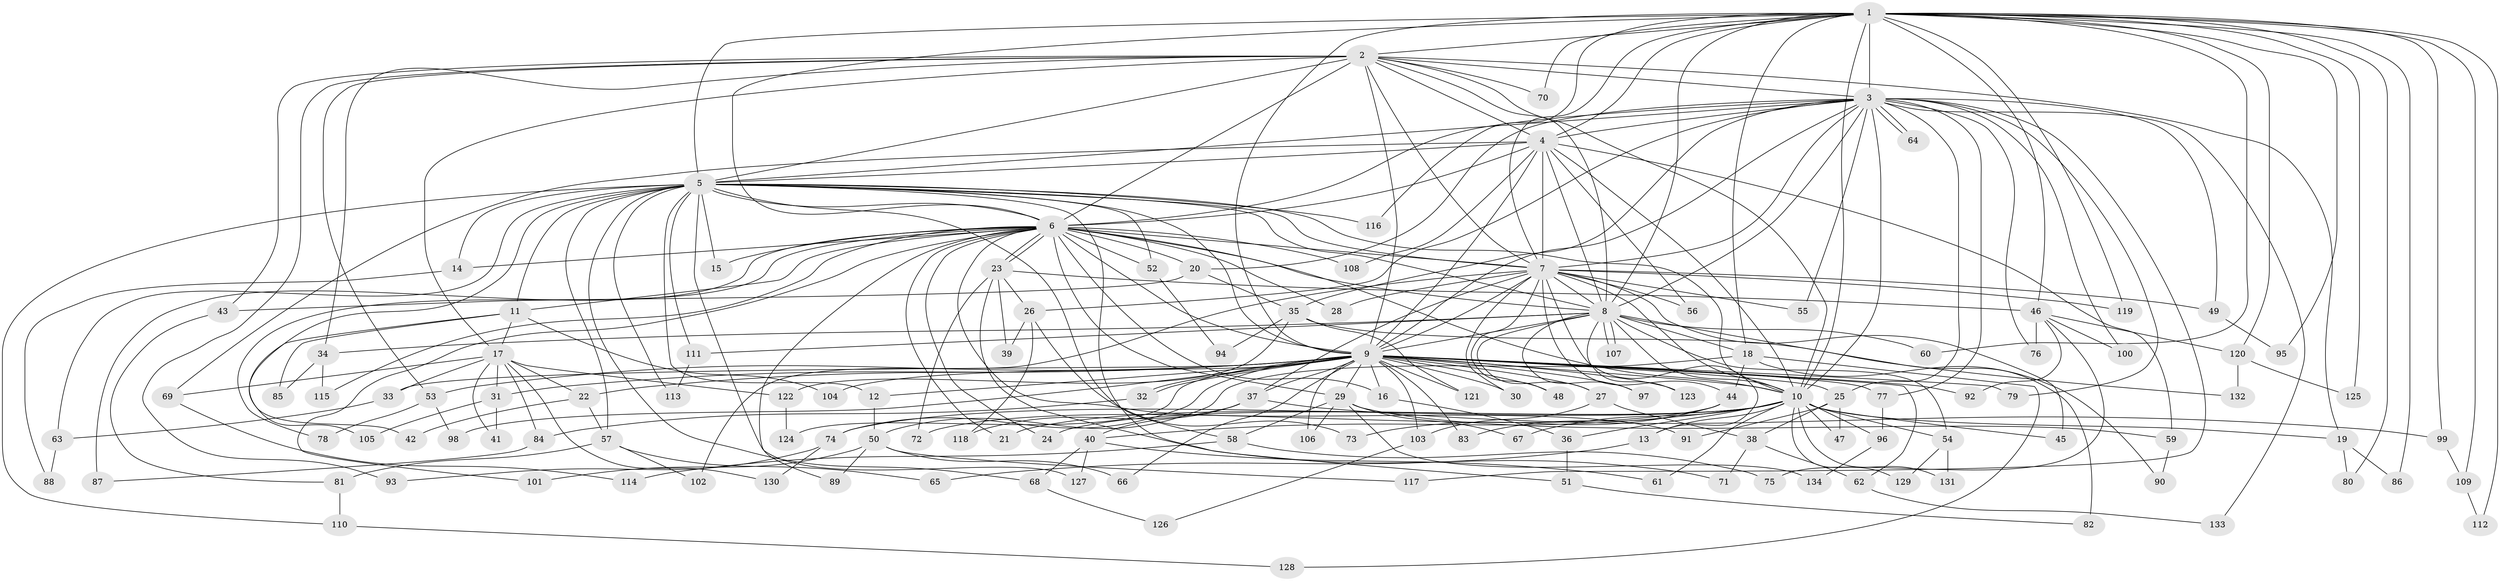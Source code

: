 // Generated by graph-tools (version 1.1) at 2025/35/03/09/25 02:35:05]
// undirected, 134 vertices, 293 edges
graph export_dot {
graph [start="1"]
  node [color=gray90,style=filled];
  1;
  2;
  3;
  4;
  5;
  6;
  7;
  8;
  9;
  10;
  11;
  12;
  13;
  14;
  15;
  16;
  17;
  18;
  19;
  20;
  21;
  22;
  23;
  24;
  25;
  26;
  27;
  28;
  29;
  30;
  31;
  32;
  33;
  34;
  35;
  36;
  37;
  38;
  39;
  40;
  41;
  42;
  43;
  44;
  45;
  46;
  47;
  48;
  49;
  50;
  51;
  52;
  53;
  54;
  55;
  56;
  57;
  58;
  59;
  60;
  61;
  62;
  63;
  64;
  65;
  66;
  67;
  68;
  69;
  70;
  71;
  72;
  73;
  74;
  75;
  76;
  77;
  78;
  79;
  80;
  81;
  82;
  83;
  84;
  85;
  86;
  87;
  88;
  89;
  90;
  91;
  92;
  93;
  94;
  95;
  96;
  97;
  98;
  99;
  100;
  101;
  102;
  103;
  104;
  105;
  106;
  107;
  108;
  109;
  110;
  111;
  112;
  113;
  114;
  115;
  116;
  117;
  118;
  119;
  120;
  121;
  122;
  123;
  124;
  125;
  126;
  127;
  128;
  129;
  130;
  131;
  132;
  133;
  134;
  1 -- 2;
  1 -- 3;
  1 -- 4;
  1 -- 5;
  1 -- 6;
  1 -- 7;
  1 -- 8;
  1 -- 9;
  1 -- 10;
  1 -- 18;
  1 -- 46;
  1 -- 60;
  1 -- 70;
  1 -- 80;
  1 -- 86;
  1 -- 95;
  1 -- 99;
  1 -- 109;
  1 -- 112;
  1 -- 116;
  1 -- 119;
  1 -- 120;
  1 -- 125;
  2 -- 3;
  2 -- 4;
  2 -- 5;
  2 -- 6;
  2 -- 7;
  2 -- 8;
  2 -- 9;
  2 -- 10;
  2 -- 17;
  2 -- 19;
  2 -- 34;
  2 -- 43;
  2 -- 53;
  2 -- 70;
  2 -- 93;
  3 -- 4;
  3 -- 5;
  3 -- 6;
  3 -- 7;
  3 -- 8;
  3 -- 9;
  3 -- 10;
  3 -- 20;
  3 -- 25;
  3 -- 26;
  3 -- 35;
  3 -- 49;
  3 -- 55;
  3 -- 64;
  3 -- 64;
  3 -- 76;
  3 -- 77;
  3 -- 79;
  3 -- 100;
  3 -- 117;
  3 -- 133;
  4 -- 5;
  4 -- 6;
  4 -- 7;
  4 -- 8;
  4 -- 9;
  4 -- 10;
  4 -- 56;
  4 -- 59;
  4 -- 69;
  4 -- 108;
  5 -- 6;
  5 -- 7;
  5 -- 8;
  5 -- 9;
  5 -- 10;
  5 -- 11;
  5 -- 12;
  5 -- 14;
  5 -- 15;
  5 -- 42;
  5 -- 51;
  5 -- 52;
  5 -- 57;
  5 -- 58;
  5 -- 63;
  5 -- 68;
  5 -- 110;
  5 -- 111;
  5 -- 113;
  5 -- 116;
  5 -- 127;
  6 -- 7;
  6 -- 8;
  6 -- 9;
  6 -- 10;
  6 -- 11;
  6 -- 14;
  6 -- 15;
  6 -- 16;
  6 -- 20;
  6 -- 21;
  6 -- 23;
  6 -- 23;
  6 -- 24;
  6 -- 28;
  6 -- 29;
  6 -- 52;
  6 -- 78;
  6 -- 87;
  6 -- 89;
  6 -- 91;
  6 -- 101;
  6 -- 108;
  6 -- 115;
  7 -- 8;
  7 -- 9;
  7 -- 10;
  7 -- 13;
  7 -- 28;
  7 -- 30;
  7 -- 37;
  7 -- 44;
  7 -- 45;
  7 -- 48;
  7 -- 49;
  7 -- 55;
  7 -- 56;
  7 -- 102;
  7 -- 119;
  8 -- 9;
  8 -- 10;
  8 -- 18;
  8 -- 27;
  8 -- 34;
  8 -- 54;
  8 -- 60;
  8 -- 82;
  8 -- 97;
  8 -- 107;
  8 -- 107;
  8 -- 111;
  8 -- 123;
  9 -- 10;
  9 -- 12;
  9 -- 16;
  9 -- 22;
  9 -- 25;
  9 -- 27;
  9 -- 29;
  9 -- 30;
  9 -- 31;
  9 -- 32;
  9 -- 32;
  9 -- 33;
  9 -- 37;
  9 -- 48;
  9 -- 53;
  9 -- 62;
  9 -- 66;
  9 -- 74;
  9 -- 77;
  9 -- 79;
  9 -- 83;
  9 -- 92;
  9 -- 97;
  9 -- 98;
  9 -- 103;
  9 -- 104;
  9 -- 106;
  9 -- 121;
  9 -- 123;
  9 -- 124;
  10 -- 13;
  10 -- 19;
  10 -- 21;
  10 -- 24;
  10 -- 36;
  10 -- 40;
  10 -- 45;
  10 -- 47;
  10 -- 54;
  10 -- 61;
  10 -- 67;
  10 -- 74;
  10 -- 96;
  10 -- 129;
  10 -- 131;
  11 -- 17;
  11 -- 85;
  11 -- 104;
  11 -- 105;
  12 -- 50;
  13 -- 65;
  14 -- 88;
  16 -- 36;
  17 -- 22;
  17 -- 31;
  17 -- 33;
  17 -- 41;
  17 -- 69;
  17 -- 84;
  17 -- 122;
  17 -- 130;
  18 -- 44;
  18 -- 50;
  18 -- 90;
  18 -- 128;
  19 -- 80;
  19 -- 86;
  20 -- 35;
  20 -- 43;
  22 -- 42;
  22 -- 57;
  23 -- 26;
  23 -- 39;
  23 -- 46;
  23 -- 71;
  23 -- 72;
  25 -- 38;
  25 -- 47;
  25 -- 91;
  26 -- 39;
  26 -- 73;
  26 -- 118;
  27 -- 38;
  27 -- 103;
  29 -- 58;
  29 -- 59;
  29 -- 67;
  29 -- 106;
  29 -- 134;
  31 -- 41;
  31 -- 105;
  32 -- 84;
  33 -- 63;
  34 -- 85;
  34 -- 115;
  35 -- 94;
  35 -- 121;
  35 -- 122;
  35 -- 132;
  36 -- 51;
  37 -- 40;
  37 -- 99;
  37 -- 118;
  38 -- 62;
  38 -- 71;
  40 -- 61;
  40 -- 68;
  40 -- 127;
  43 -- 81;
  44 -- 72;
  44 -- 73;
  44 -- 83;
  46 -- 75;
  46 -- 76;
  46 -- 92;
  46 -- 100;
  46 -- 120;
  49 -- 95;
  50 -- 66;
  50 -- 89;
  50 -- 101;
  50 -- 117;
  51 -- 82;
  52 -- 94;
  53 -- 78;
  53 -- 98;
  54 -- 129;
  54 -- 131;
  57 -- 65;
  57 -- 81;
  57 -- 102;
  58 -- 75;
  58 -- 114;
  59 -- 90;
  62 -- 133;
  63 -- 88;
  68 -- 126;
  69 -- 114;
  74 -- 93;
  74 -- 130;
  77 -- 96;
  81 -- 110;
  84 -- 87;
  96 -- 134;
  99 -- 109;
  103 -- 126;
  109 -- 112;
  110 -- 128;
  111 -- 113;
  120 -- 125;
  120 -- 132;
  122 -- 124;
}

